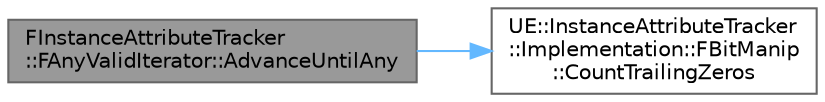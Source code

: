 digraph "FInstanceAttributeTracker::FAnyValidIterator::AdvanceUntilAny"
{
 // INTERACTIVE_SVG=YES
 // LATEX_PDF_SIZE
  bgcolor="transparent";
  edge [fontname=Helvetica,fontsize=10,labelfontname=Helvetica,labelfontsize=10];
  node [fontname=Helvetica,fontsize=10,shape=box,height=0.2,width=0.4];
  rankdir="LR";
  Node1 [id="Node000001",label="FInstanceAttributeTracker\l::FAnyValidIterator::AdvanceUntilAny",height=0.2,width=0.4,color="gray40", fillcolor="grey60", style="filled", fontcolor="black",tooltip=" "];
  Node1 -> Node2 [id="edge1_Node000001_Node000002",color="steelblue1",style="solid",tooltip=" "];
  Node2 [id="Node000002",label="UE::InstanceAttributeTracker\l::Implementation::FBitManip\l::CountTrailingZeros",height=0.2,width=0.4,color="grey40", fillcolor="white", style="filled",URL="$d7/d71/structUE_1_1InstanceAttributeTracker_1_1Implementation_1_1FBitManip.html#ab12e0c76d209dce6c1a6c13309c11db2",tooltip="Make it possible to select the function based on the overloaded type for 32/64-bit use."];
}
